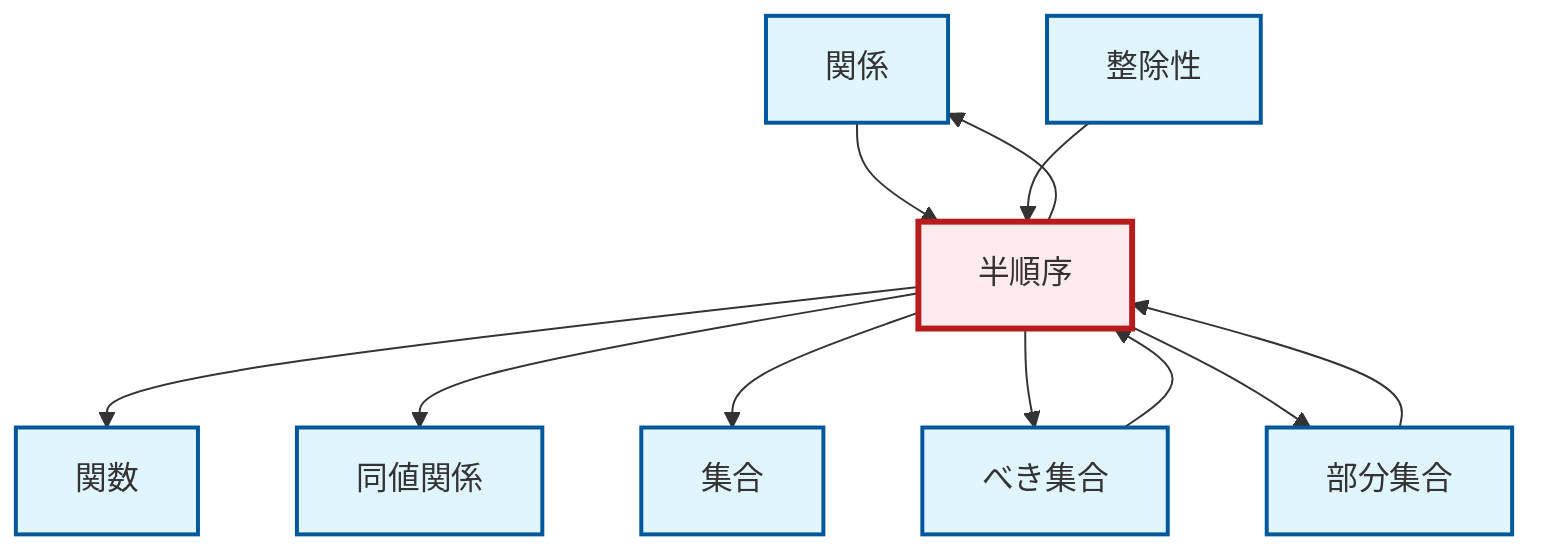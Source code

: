 graph TD
    classDef definition fill:#e1f5fe,stroke:#01579b,stroke-width:2px
    classDef theorem fill:#f3e5f5,stroke:#4a148c,stroke-width:2px
    classDef axiom fill:#fff3e0,stroke:#e65100,stroke-width:2px
    classDef example fill:#e8f5e9,stroke:#1b5e20,stroke-width:2px
    classDef current fill:#ffebee,stroke:#b71c1c,stroke-width:3px
    def-equivalence-relation["同値関係"]:::definition
    def-relation["関係"]:::definition
    def-subset["部分集合"]:::definition
    def-partial-order["半順序"]:::definition
    def-set["集合"]:::definition
    def-divisibility["整除性"]:::definition
    def-power-set["べき集合"]:::definition
    def-function["関数"]:::definition
    def-partial-order --> def-function
    def-partial-order --> def-equivalence-relation
    def-partial-order --> def-set
    def-relation --> def-partial-order
    def-partial-order --> def-power-set
    def-partial-order --> def-subset
    def-power-set --> def-partial-order
    def-partial-order --> def-relation
    def-divisibility --> def-partial-order
    def-subset --> def-partial-order
    class def-partial-order current